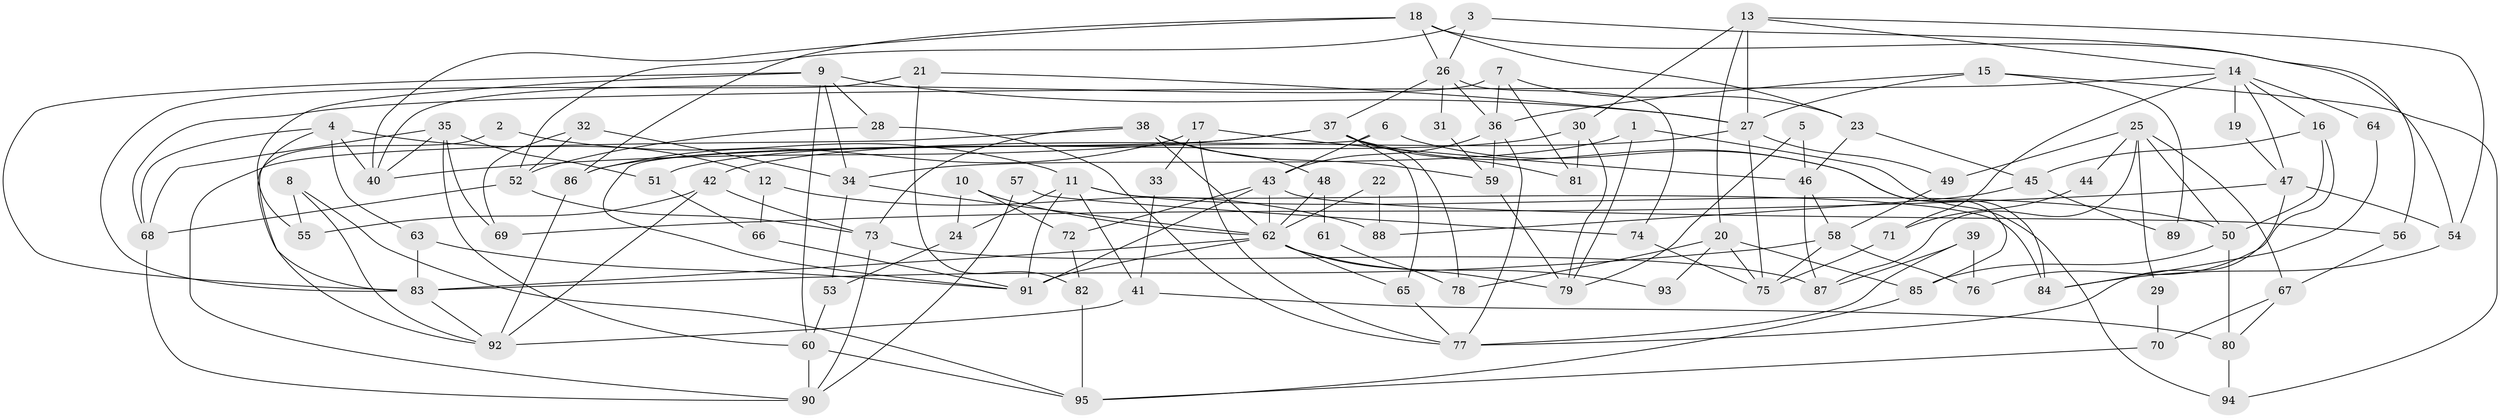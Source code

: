 // Generated by graph-tools (version 1.1) at 2025/50/03/09/25 03:50:11]
// undirected, 95 vertices, 190 edges
graph export_dot {
graph [start="1"]
  node [color=gray90,style=filled];
  1;
  2;
  3;
  4;
  5;
  6;
  7;
  8;
  9;
  10;
  11;
  12;
  13;
  14;
  15;
  16;
  17;
  18;
  19;
  20;
  21;
  22;
  23;
  24;
  25;
  26;
  27;
  28;
  29;
  30;
  31;
  32;
  33;
  34;
  35;
  36;
  37;
  38;
  39;
  40;
  41;
  42;
  43;
  44;
  45;
  46;
  47;
  48;
  49;
  50;
  51;
  52;
  53;
  54;
  55;
  56;
  57;
  58;
  59;
  60;
  61;
  62;
  63;
  64;
  65;
  66;
  67;
  68;
  69;
  70;
  71;
  72;
  73;
  74;
  75;
  76;
  77;
  78;
  79;
  80;
  81;
  82;
  83;
  84;
  85;
  86;
  87;
  88;
  89;
  90;
  91;
  92;
  93;
  94;
  95;
  1 -- 34;
  1 -- 94;
  1 -- 79;
  2 -- 92;
  2 -- 11;
  3 -- 26;
  3 -- 52;
  3 -- 56;
  4 -- 68;
  4 -- 83;
  4 -- 12;
  4 -- 40;
  4 -- 63;
  5 -- 79;
  5 -- 46;
  6 -- 85;
  6 -- 91;
  6 -- 43;
  7 -- 40;
  7 -- 36;
  7 -- 23;
  7 -- 81;
  8 -- 55;
  8 -- 92;
  8 -- 95;
  9 -- 83;
  9 -- 60;
  9 -- 27;
  9 -- 28;
  9 -- 34;
  9 -- 55;
  10 -- 24;
  10 -- 62;
  10 -- 72;
  11 -- 84;
  11 -- 41;
  11 -- 24;
  11 -- 50;
  11 -- 91;
  12 -- 66;
  12 -- 88;
  13 -- 54;
  13 -- 30;
  13 -- 14;
  13 -- 20;
  13 -- 27;
  14 -- 47;
  14 -- 16;
  14 -- 19;
  14 -- 64;
  14 -- 68;
  14 -- 71;
  15 -- 27;
  15 -- 36;
  15 -- 89;
  15 -- 94;
  16 -- 50;
  16 -- 45;
  16 -- 76;
  17 -- 46;
  17 -- 86;
  17 -- 33;
  17 -- 77;
  18 -- 86;
  18 -- 26;
  18 -- 23;
  18 -- 40;
  18 -- 54;
  19 -- 47;
  20 -- 75;
  20 -- 78;
  20 -- 85;
  20 -- 93;
  21 -- 27;
  21 -- 82;
  21 -- 83;
  22 -- 88;
  22 -- 62;
  23 -- 45;
  23 -- 46;
  24 -- 53;
  25 -- 50;
  25 -- 87;
  25 -- 29;
  25 -- 44;
  25 -- 49;
  25 -- 67;
  26 -- 37;
  26 -- 36;
  26 -- 31;
  26 -- 74;
  27 -- 42;
  27 -- 49;
  27 -- 75;
  28 -- 77;
  28 -- 52;
  29 -- 70;
  30 -- 81;
  30 -- 79;
  30 -- 51;
  31 -- 59;
  32 -- 52;
  32 -- 34;
  32 -- 69;
  33 -- 41;
  34 -- 62;
  34 -- 53;
  35 -- 68;
  35 -- 40;
  35 -- 51;
  35 -- 60;
  35 -- 69;
  36 -- 59;
  36 -- 43;
  36 -- 77;
  37 -- 40;
  37 -- 65;
  37 -- 78;
  37 -- 81;
  37 -- 84;
  37 -- 86;
  38 -- 62;
  38 -- 73;
  38 -- 48;
  38 -- 59;
  38 -- 90;
  39 -- 77;
  39 -- 76;
  39 -- 87;
  41 -- 92;
  41 -- 80;
  42 -- 73;
  42 -- 55;
  42 -- 92;
  43 -- 62;
  43 -- 56;
  43 -- 72;
  43 -- 91;
  44 -- 71;
  45 -- 88;
  45 -- 89;
  46 -- 58;
  46 -- 87;
  47 -- 77;
  47 -- 69;
  47 -- 54;
  48 -- 62;
  48 -- 61;
  49 -- 58;
  50 -- 85;
  50 -- 80;
  51 -- 66;
  52 -- 68;
  52 -- 73;
  53 -- 60;
  54 -- 84;
  56 -- 67;
  57 -- 90;
  57 -- 74;
  58 -- 83;
  58 -- 75;
  58 -- 76;
  59 -- 79;
  60 -- 90;
  60 -- 95;
  61 -- 78;
  62 -- 83;
  62 -- 91;
  62 -- 65;
  62 -- 79;
  62 -- 93;
  63 -- 91;
  63 -- 83;
  64 -- 84;
  65 -- 77;
  66 -- 91;
  67 -- 70;
  67 -- 80;
  68 -- 90;
  70 -- 95;
  71 -- 75;
  72 -- 82;
  73 -- 87;
  73 -- 90;
  74 -- 75;
  80 -- 94;
  82 -- 95;
  83 -- 92;
  85 -- 95;
  86 -- 92;
}
